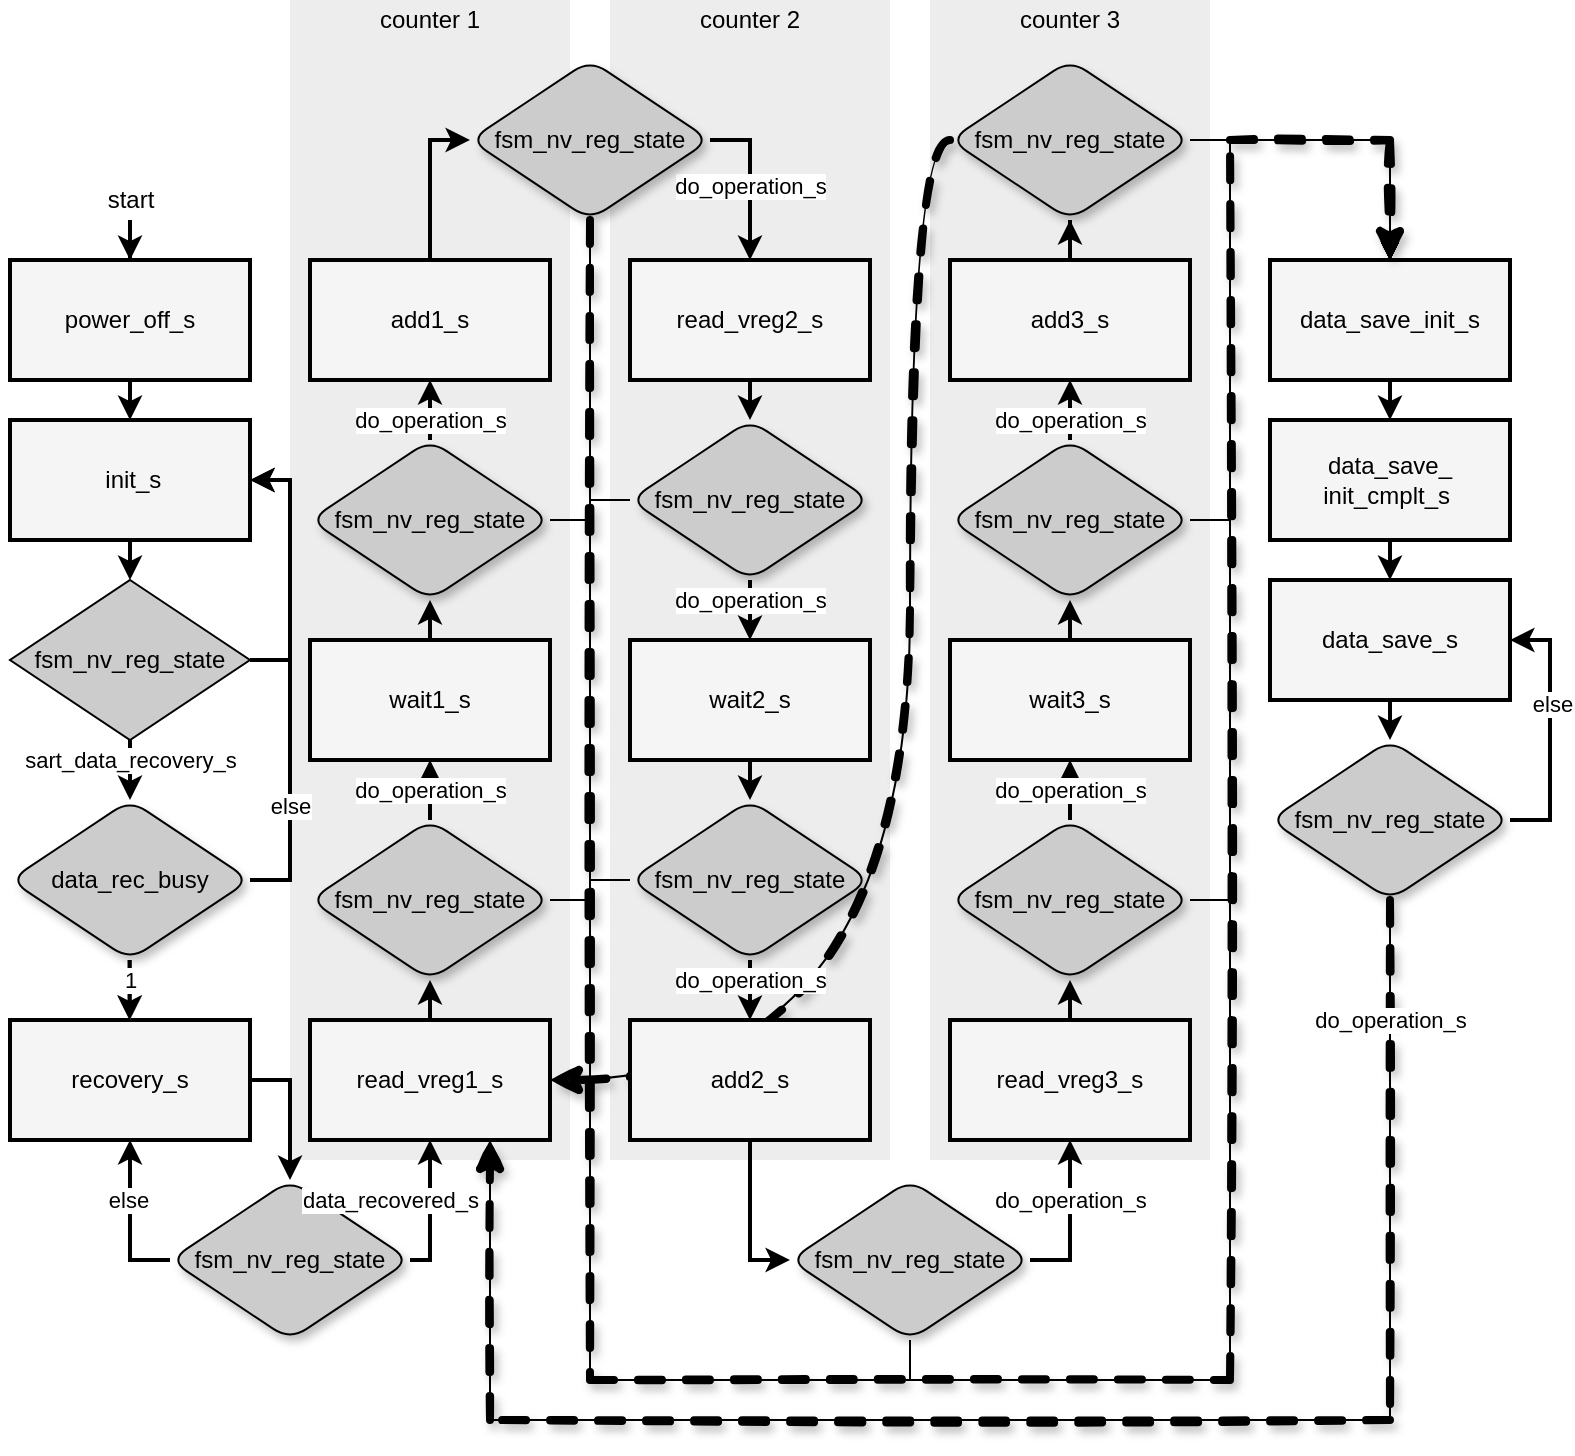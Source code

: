 <mxfile version="13.6.5" type="device"><diagram id="veQgUGdzjjCSgQUxPh3_" name="Page-1"><mxGraphModel dx="581" dy="157" grid="1" gridSize="10" guides="1" tooltips="1" connect="1" arrows="1" fold="1" page="0" pageScale="1" pageWidth="850" pageHeight="1100" math="0" shadow="0"><root><mxCell id="0"/><mxCell id="1" parent="0"/><mxCell id="B1tnjDC0k9R9kLT853IV-8" value="" style="rounded=0;whiteSpace=wrap;html=1;fontColor=#333333;strokeColor=none;fillColor=#EDEDED;" parent="1" vertex="1"><mxGeometry x="960" y="710" width="140" height="580" as="geometry"/></mxCell><mxCell id="B1tnjDC0k9R9kLT853IV-9" value="counter 3" style="text;html=1;strokeColor=none;fillColor=none;align=center;verticalAlign=middle;whiteSpace=wrap;rounded=0;" parent="1" vertex="1"><mxGeometry x="1000" y="710" width="60" height="20" as="geometry"/></mxCell><mxCell id="B1tnjDC0k9R9kLT853IV-3" value="" style="rounded=0;whiteSpace=wrap;html=1;fontColor=#333333;strokeColor=none;fillColor=#EDEDED;" parent="1" vertex="1"><mxGeometry x="800" y="710" width="140" height="580" as="geometry"/></mxCell><mxCell id="B1tnjDC0k9R9kLT853IV-4" value="counter 2" style="text;html=1;strokeColor=none;fillColor=none;align=center;verticalAlign=middle;whiteSpace=wrap;rounded=0;" parent="1" vertex="1"><mxGeometry x="840" y="710" width="60" height="20" as="geometry"/></mxCell><mxCell id="B1tnjDC0k9R9kLT853IV-1" value="" style="rounded=0;whiteSpace=wrap;html=1;fontColor=#333333;strokeColor=none;fillColor=#EDEDED;" parent="1" vertex="1"><mxGeometry x="640" y="710" width="140" height="580" as="geometry"/></mxCell><mxCell id="Et56aFSdR9FLlaN-y00i-80" style="edgeStyle=orthogonalEdgeStyle;rounded=0;orthogonalLoop=1;jettySize=auto;html=1;exitX=0;exitY=0.5;exitDx=0;exitDy=0;entryX=1;entryY=0.5;entryDx=0;entryDy=0;startArrow=none;startFill=0;endArrow=classic;endFill=1;strokeWidth=1;curved=1;" parent="1" source="Et56aFSdR9FLlaN-y00i-57" target="5BGmaOtm3OwSuDgJrnDo-12" edge="1"><mxGeometry relative="1" as="geometry"><Array as="points"><mxPoint x="950" y="780"/><mxPoint x="950" y="1250"/></Array></mxGeometry></mxCell><mxCell id="Et56aFSdR9FLlaN-y00i-79" style="edgeStyle=orthogonalEdgeStyle;rounded=0;orthogonalLoop=1;jettySize=auto;html=1;exitX=0.5;exitY=1;exitDx=0;exitDy=0;entryX=0.75;entryY=1;entryDx=0;entryDy=0;startArrow=none;startFill=0;endArrow=classic;endFill=1;strokeWidth=1;" parent="1" source="Et56aFSdR9FLlaN-y00i-72" target="5BGmaOtm3OwSuDgJrnDo-12" edge="1"><mxGeometry relative="1" as="geometry"><Array as="points"><mxPoint x="1190" y="1420"/><mxPoint x="740" y="1420"/></Array></mxGeometry></mxCell><mxCell id="Et56aFSdR9FLlaN-y00i-78" style="edgeStyle=orthogonalEdgeStyle;rounded=0;orthogonalLoop=1;jettySize=auto;html=1;exitX=0;exitY=0.5;exitDx=0;exitDy=0;startArrow=none;startFill=0;endArrow=classic;endFill=1;strokeWidth=2;" parent="1" source="Et56aFSdR9FLlaN-y00i-11" edge="1"><mxGeometry relative="1" as="geometry"><mxPoint x="560" y="1280" as="targetPoint"/></mxGeometry></mxCell><mxCell id="Et56aFSdR9FLlaN-y00i-61" style="rounded=0;orthogonalLoop=1;jettySize=auto;html=1;entryX=1;entryY=0.5;entryDx=0;entryDy=0;strokeWidth=4;edgeStyle=orthogonalEdgeStyle;curved=1;dashed=1;exitX=0;exitY=0.5;exitDx=0;exitDy=0;sketch=1;shadow=1;" parent="1" source="Et56aFSdR9FLlaN-y00i-57" target="5BGmaOtm3OwSuDgJrnDo-12" edge="1"><mxGeometry relative="1" as="geometry"><mxPoint x="960" y="800" as="sourcePoint"/><Array as="points"><mxPoint x="950" y="780"/><mxPoint x="950" y="1250"/></Array></mxGeometry></mxCell><mxCell id="Et56aFSdR9FLlaN-y00i-1" style="edgeStyle=orthogonalEdgeStyle;rounded=0;orthogonalLoop=1;jettySize=auto;html=1;exitX=0.5;exitY=1;exitDx=0;exitDy=0;entryX=0.5;entryY=0;entryDx=0;entryDy=0;strokeWidth=2;" parent="1" source="5BGmaOtm3OwSuDgJrnDo-1" target="5BGmaOtm3OwSuDgJrnDo-2" edge="1"><mxGeometry relative="1" as="geometry"/></mxCell><mxCell id="5BGmaOtm3OwSuDgJrnDo-1" value="power_off_s" style="rounded=0;whiteSpace=wrap;html=1;strokeWidth=2;fillColor=#f5f5f5;" parent="1" vertex="1"><mxGeometry x="500" y="840" width="120" height="60" as="geometry"/></mxCell><mxCell id="Et56aFSdR9FLlaN-y00i-3" style="edgeStyle=orthogonalEdgeStyle;rounded=0;orthogonalLoop=1;jettySize=auto;html=1;exitX=0.5;exitY=1;exitDx=0;exitDy=0;entryX=0.5;entryY=0;entryDx=0;entryDy=0;strokeWidth=2;" parent="1" source="5BGmaOtm3OwSuDgJrnDo-2" target="Et56aFSdR9FLlaN-y00i-2" edge="1"><mxGeometry relative="1" as="geometry"/></mxCell><mxCell id="5BGmaOtm3OwSuDgJrnDo-2" value="&lt;div&gt;&amp;nbsp;init_s&lt;/div&gt;" style="rounded=0;whiteSpace=wrap;html=1;strokeWidth=2;fillColor=#f5f5f5;" parent="1" vertex="1"><mxGeometry x="500" y="920" width="120" height="60" as="geometry"/></mxCell><mxCell id="Et56aFSdR9FLlaN-y00i-41" style="edgeStyle=orthogonalEdgeStyle;rounded=0;orthogonalLoop=1;jettySize=auto;html=1;exitX=0.5;exitY=1;exitDx=0;exitDy=0;entryX=0;entryY=0.5;entryDx=0;entryDy=0;strokeWidth=2;" parent="1" source="5BGmaOtm3OwSuDgJrnDo-6" target="Et56aFSdR9FLlaN-y00i-40" edge="1"><mxGeometry relative="1" as="geometry"/></mxCell><mxCell id="5BGmaOtm3OwSuDgJrnDo-6" value="&lt;div&gt;&lt;span&gt;add2_s&lt;/span&gt;&lt;/div&gt;" style="rounded=0;whiteSpace=wrap;html=1;strokeWidth=2;fillColor=#f5f5f5;" parent="1" vertex="1"><mxGeometry x="810" y="1220" width="120" height="60" as="geometry"/></mxCell><mxCell id="Et56aFSdR9FLlaN-y00i-26" style="edgeStyle=orthogonalEdgeStyle;rounded=0;orthogonalLoop=1;jettySize=auto;html=1;exitX=0.5;exitY=0;exitDx=0;exitDy=0;entryX=0;entryY=0.5;entryDx=0;entryDy=0;strokeWidth=2;" parent="1" source="5BGmaOtm3OwSuDgJrnDo-7" target="Et56aFSdR9FLlaN-y00i-25" edge="1"><mxGeometry relative="1" as="geometry"/></mxCell><mxCell id="5BGmaOtm3OwSuDgJrnDo-7" value="&lt;div&gt;&lt;span&gt;add1_s&lt;/span&gt;&lt;/div&gt;" style="rounded=0;whiteSpace=wrap;html=1;strokeWidth=2;fillColor=#f5f5f5;" parent="1" vertex="1"><mxGeometry x="650" y="840" width="120" height="60" as="geometry"/></mxCell><mxCell id="5BGmaOtm3OwSuDgJrnDo-9" value="&lt;div&gt;&lt;span&gt;wait2_s&lt;/span&gt;&lt;/div&gt;" style="rounded=0;whiteSpace=wrap;html=1;strokeWidth=2;fillColor=#f5f5f5;" parent="1" vertex="1"><mxGeometry x="810" y="1030" width="120" height="60" as="geometry"/></mxCell><mxCell id="Et56aFSdR9FLlaN-y00i-22" style="edgeStyle=orthogonalEdgeStyle;rounded=0;orthogonalLoop=1;jettySize=auto;html=1;exitX=0.5;exitY=0;exitDx=0;exitDy=0;entryX=0.5;entryY=1;entryDx=0;entryDy=0;strokeWidth=2;" parent="1" source="5BGmaOtm3OwSuDgJrnDo-10" target="Et56aFSdR9FLlaN-y00i-21" edge="1"><mxGeometry relative="1" as="geometry"/></mxCell><mxCell id="5BGmaOtm3OwSuDgJrnDo-10" value="&lt;div&gt;&lt;span&gt;wait1_s&lt;/span&gt;&lt;/div&gt;" style="rounded=0;whiteSpace=wrap;html=1;strokeWidth=2;fillColor=#f5f5f5;" parent="1" vertex="1"><mxGeometry x="650" y="1030" width="120" height="60" as="geometry"/></mxCell><mxCell id="Et56aFSdR9FLlaN-y00i-17" style="edgeStyle=orthogonalEdgeStyle;rounded=0;orthogonalLoop=1;jettySize=auto;html=1;exitX=0.5;exitY=0;exitDx=0;exitDy=0;entryX=0.5;entryY=1;entryDx=0;entryDy=0;strokeWidth=2;" parent="1" source="5BGmaOtm3OwSuDgJrnDo-12" target="Et56aFSdR9FLlaN-y00i-16" edge="1"><mxGeometry relative="1" as="geometry"/></mxCell><mxCell id="5BGmaOtm3OwSuDgJrnDo-12" value="&lt;div&gt;&lt;span&gt;read_vreg1_s&lt;/span&gt;&lt;br&gt;&lt;/div&gt;" style="rounded=0;whiteSpace=wrap;html=1;strokeWidth=2;fillColor=#f5f5f5;" parent="1" vertex="1"><mxGeometry x="650" y="1220" width="120" height="60" as="geometry"/></mxCell><mxCell id="Et56aFSdR9FLlaN-y00i-32" style="edgeStyle=orthogonalEdgeStyle;rounded=0;orthogonalLoop=1;jettySize=auto;html=1;exitX=0.5;exitY=1;exitDx=0;exitDy=0;entryX=0.5;entryY=0;entryDx=0;entryDy=0;strokeWidth=2;" parent="1" source="5BGmaOtm3OwSuDgJrnDo-13" target="Et56aFSdR9FLlaN-y00i-31" edge="1"><mxGeometry relative="1" as="geometry"/></mxCell><mxCell id="5BGmaOtm3OwSuDgJrnDo-13" value="&lt;div&gt;&lt;span&gt;read_vreg2_s&lt;/span&gt;&lt;/div&gt;" style="rounded=0;whiteSpace=wrap;html=1;strokeWidth=2;fillColor=#f5f5f5;" parent="1" vertex="1"><mxGeometry x="810" y="840" width="120" height="60" as="geometry"/></mxCell><mxCell id="Et56aFSdR9FLlaN-y00i-12" style="edgeStyle=orthogonalEdgeStyle;rounded=0;orthogonalLoop=1;jettySize=auto;html=1;exitX=1;exitY=0.5;exitDx=0;exitDy=0;entryX=0.5;entryY=0;entryDx=0;entryDy=0;strokeWidth=2;" parent="1" source="5BGmaOtm3OwSuDgJrnDo-14" target="Et56aFSdR9FLlaN-y00i-11" edge="1"><mxGeometry relative="1" as="geometry"/></mxCell><mxCell id="5BGmaOtm3OwSuDgJrnDo-14" value="&lt;div&gt;&lt;span&gt;recovery_s&lt;/span&gt;&lt;/div&gt;" style="rounded=0;whiteSpace=wrap;html=1;strokeWidth=2;fillColor=#f5f5f5;" parent="1" vertex="1"><mxGeometry x="500" y="1220" width="120" height="60" as="geometry"/></mxCell><mxCell id="Et56aFSdR9FLlaN-y00i-73" style="edgeStyle=orthogonalEdgeStyle;rounded=0;orthogonalLoop=1;jettySize=auto;html=1;exitX=0.5;exitY=1;exitDx=0;exitDy=0;entryX=0.5;entryY=0;entryDx=0;entryDy=0;startArrow=none;startFill=0;endArrow=classic;endFill=1;strokeWidth=2;" parent="1" source="5BGmaOtm3OwSuDgJrnDo-15" target="Et56aFSdR9FLlaN-y00i-72" edge="1"><mxGeometry relative="1" as="geometry"/></mxCell><mxCell id="5BGmaOtm3OwSuDgJrnDo-15" value="&lt;div&gt;&lt;span&gt;data_save_s&lt;/span&gt;&lt;br&gt;&lt;/div&gt;" style="rounded=0;whiteSpace=wrap;html=1;strokeWidth=2;fillColor=#f5f5f5;" parent="1" vertex="1"><mxGeometry x="1130" y="1000" width="120" height="60" as="geometry"/></mxCell><mxCell id="Et56aFSdR9FLlaN-y00i-71" style="edgeStyle=orthogonalEdgeStyle;rounded=0;orthogonalLoop=1;jettySize=auto;html=1;exitX=0.5;exitY=1;exitDx=0;exitDy=0;entryX=0.5;entryY=0;entryDx=0;entryDy=0;startArrow=none;startFill=0;endArrow=classic;endFill=1;strokeWidth=2;" parent="1" source="5BGmaOtm3OwSuDgJrnDo-16" target="5BGmaOtm3OwSuDgJrnDo-15" edge="1"><mxGeometry relative="1" as="geometry"/></mxCell><mxCell id="5BGmaOtm3OwSuDgJrnDo-16" value="&lt;div&gt;&lt;span&gt;data_save_&lt;/span&gt;&lt;/div&gt;&lt;div&gt;&lt;span&gt;init_cmplt_s&lt;/span&gt;&lt;span&gt;&amp;nbsp;&lt;/span&gt;&lt;/div&gt;" style="rounded=0;whiteSpace=wrap;html=1;strokeWidth=2;fillColor=#f5f5f5;" parent="1" vertex="1"><mxGeometry x="1130" y="920" width="120" height="60" as="geometry"/></mxCell><mxCell id="Et56aFSdR9FLlaN-y00i-70" style="edgeStyle=orthogonalEdgeStyle;rounded=0;orthogonalLoop=1;jettySize=auto;html=1;exitX=0.5;exitY=1;exitDx=0;exitDy=0;entryX=0.5;entryY=0;entryDx=0;entryDy=0;startArrow=none;startFill=0;endArrow=classic;endFill=1;strokeWidth=2;" parent="1" source="5BGmaOtm3OwSuDgJrnDo-17" target="5BGmaOtm3OwSuDgJrnDo-16" edge="1"><mxGeometry relative="1" as="geometry"/></mxCell><mxCell id="5BGmaOtm3OwSuDgJrnDo-17" value="&lt;div&gt;&lt;span&gt;data_save_init_s&lt;/span&gt;&lt;/div&gt;" style="rounded=0;whiteSpace=wrap;html=1;strokeWidth=2;fillColor=#f5f5f5;" parent="1" vertex="1"><mxGeometry x="1130" y="840" width="120" height="60" as="geometry"/></mxCell><mxCell id="Et56aFSdR9FLlaN-y00i-5" value="sart_data_recovery_s" style="edgeStyle=orthogonalEdgeStyle;rounded=0;orthogonalLoop=1;jettySize=auto;html=1;exitX=0.5;exitY=1;exitDx=0;exitDy=0;entryX=0.5;entryY=0;entryDx=0;entryDy=0;strokeWidth=2;" parent="1" source="Et56aFSdR9FLlaN-y00i-2" target="Et56aFSdR9FLlaN-y00i-4" edge="1"><mxGeometry x="-0.333" relative="1" as="geometry"><mxPoint as="offset"/></mxGeometry></mxCell><mxCell id="Et56aFSdR9FLlaN-y00i-6" style="edgeStyle=orthogonalEdgeStyle;rounded=0;orthogonalLoop=1;jettySize=auto;html=1;exitX=1;exitY=0.5;exitDx=0;exitDy=0;entryX=1;entryY=0.5;entryDx=0;entryDy=0;strokeWidth=2;" parent="1" source="Et56aFSdR9FLlaN-y00i-2" target="5BGmaOtm3OwSuDgJrnDo-2" edge="1"><mxGeometry relative="1" as="geometry"/></mxCell><mxCell id="Et56aFSdR9FLlaN-y00i-2" value="fsm_nv_reg_state" style="rhombus;whiteSpace=wrap;html=1;fillColor=#ccccccff;" parent="1" vertex="1"><mxGeometry x="500" y="1000" width="120" height="80" as="geometry"/></mxCell><mxCell id="Et56aFSdR9FLlaN-y00i-7" style="edgeStyle=orthogonalEdgeStyle;rounded=0;orthogonalLoop=1;jettySize=auto;html=1;exitX=1;exitY=0.5;exitDx=0;exitDy=0;strokeWidth=2;" parent="1" source="Et56aFSdR9FLlaN-y00i-4" edge="1"><mxGeometry relative="1" as="geometry"><mxPoint x="620.143" y="950" as="targetPoint"/><Array as="points"><mxPoint x="640" y="1150"/><mxPoint x="640" y="950"/></Array></mxGeometry></mxCell><mxCell id="Et56aFSdR9FLlaN-y00i-8" value="else" style="edgeLabel;html=1;align=center;verticalAlign=middle;resizable=0;points=[];labelBackgroundColor=#ffffff;" parent="Et56aFSdR9FLlaN-y00i-7" vertex="1" connectable="0"><mxGeometry x="0.312" relative="1" as="geometry"><mxPoint y="100" as="offset"/></mxGeometry></mxCell><mxCell id="Et56aFSdR9FLlaN-y00i-10" value="1" style="edgeStyle=orthogonalEdgeStyle;rounded=0;orthogonalLoop=1;jettySize=auto;html=1;exitX=0.5;exitY=1;exitDx=0;exitDy=0;entryX=0.5;entryY=0;entryDx=0;entryDy=0;strokeWidth=2;strokeColor=#666666;" parent="1" source="Et56aFSdR9FLlaN-y00i-4" target="5BGmaOtm3OwSuDgJrnDo-14" edge="1"><mxGeometry x="-0.333" relative="1" as="geometry"><mxPoint as="offset"/></mxGeometry></mxCell><mxCell id="Et56aFSdR9FLlaN-y00i-4" value="data_rec_busy" style="rhombus;whiteSpace=wrap;html=1;fillColor=#ccccccff;rounded=1;shadow=1;" parent="1" vertex="1"><mxGeometry x="500" y="1110" width="120" height="80" as="geometry"/></mxCell><mxCell id="Et56aFSdR9FLlaN-y00i-11" value="fsm_nv_reg_state" style="rhombus;whiteSpace=wrap;html=1;fillColor=#ccccccff;rounded=1;shadow=1;" parent="1" vertex="1"><mxGeometry x="580" y="1300" width="120" height="80" as="geometry"/></mxCell><mxCell id="Et56aFSdR9FLlaN-y00i-18" value="do_operation_s" style="edgeStyle=orthogonalEdgeStyle;rounded=0;orthogonalLoop=1;jettySize=auto;html=1;exitX=0.5;exitY=0;exitDx=0;exitDy=0;entryX=0.5;entryY=1;entryDx=0;entryDy=0;strokeWidth=2;" parent="1" source="Et56aFSdR9FLlaN-y00i-16" target="5BGmaOtm3OwSuDgJrnDo-10" edge="1"><mxGeometry relative="1" as="geometry"/></mxCell><mxCell id="Et56aFSdR9FLlaN-y00i-19" style="edgeStyle=orthogonalEdgeStyle;rounded=0;orthogonalLoop=1;jettySize=auto;html=1;exitX=1;exitY=0.5;exitDx=0;exitDy=0;strokeWidth=1;entryX=0.5;entryY=0;entryDx=0;entryDy=0;" parent="1" source="Et56aFSdR9FLlaN-y00i-16" target="5BGmaOtm3OwSuDgJrnDo-17" edge="1"><mxGeometry relative="1" as="geometry"><mxPoint x="820" y="1450.571" as="targetPoint"/><Array as="points"><mxPoint x="790" y="1160"/><mxPoint x="790" y="1400"/><mxPoint x="1110" y="1400"/><mxPoint x="1110" y="780"/><mxPoint x="1190" y="780"/></Array></mxGeometry></mxCell><mxCell id="Et56aFSdR9FLlaN-y00i-16" value="fsm_nv_reg_state" style="rhombus;whiteSpace=wrap;html=1;fillColor=#ccccccff;rounded=1;shadow=1;" parent="1" vertex="1"><mxGeometry x="650" y="1120" width="120" height="80" as="geometry"/></mxCell><mxCell id="Et56aFSdR9FLlaN-y00i-20" value="do_operation_s" style="edgeStyle=orthogonalEdgeStyle;rounded=0;orthogonalLoop=1;jettySize=auto;html=1;exitX=0.5;exitY=0;exitDx=0;exitDy=0;strokeWidth=2;entryX=0.5;entryY=1;entryDx=0;entryDy=0;" parent="1" source="Et56aFSdR9FLlaN-y00i-21" target="5BGmaOtm3OwSuDgJrnDo-7" edge="1"><mxGeometry x="-0.333" relative="1" as="geometry"><mxPoint x="890" y="930" as="targetPoint"/><mxPoint as="offset"/></mxGeometry></mxCell><mxCell id="Et56aFSdR9FLlaN-y00i-28" style="edgeStyle=orthogonalEdgeStyle;rounded=0;orthogonalLoop=1;jettySize=auto;html=1;exitX=1;exitY=0.5;exitDx=0;exitDy=0;strokeWidth=1;entryX=0.5;entryY=0;entryDx=0;entryDy=0;" parent="1" source="Et56aFSdR9FLlaN-y00i-21" target="5BGmaOtm3OwSuDgJrnDo-17" edge="1"><mxGeometry relative="1" as="geometry"><mxPoint x="790" y="1150" as="targetPoint"/><Array as="points"><mxPoint x="790" y="970"/><mxPoint x="790" y="1400"/><mxPoint x="1110" y="1400"/><mxPoint x="1110" y="780"/><mxPoint x="1190" y="780"/></Array></mxGeometry></mxCell><mxCell id="Et56aFSdR9FLlaN-y00i-21" value="fsm_nv_reg_state" style="rhombus;whiteSpace=wrap;html=1;fillColor=#ccccccff;rounded=1;shadow=1;" parent="1" vertex="1"><mxGeometry x="650" y="930" width="120" height="80" as="geometry"/></mxCell><mxCell id="Et56aFSdR9FLlaN-y00i-29" style="edgeStyle=orthogonalEdgeStyle;rounded=0;orthogonalLoop=1;jettySize=auto;html=1;exitX=1;exitY=0.5;exitDx=0;exitDy=0;entryX=0.5;entryY=0;entryDx=0;entryDy=0;strokeWidth=2;" parent="1" source="Et56aFSdR9FLlaN-y00i-25" target="5BGmaOtm3OwSuDgJrnDo-13" edge="1"><mxGeometry relative="1" as="geometry"/></mxCell><mxCell id="Et56aFSdR9FLlaN-y00i-30" value="do_operation_s" style="edgeLabel;html=1;align=center;verticalAlign=middle;resizable=0;points=[];" parent="Et56aFSdR9FLlaN-y00i-29" vertex="1" connectable="0"><mxGeometry x="0.065" y="-1" relative="1" as="geometry"><mxPoint x="1" as="offset"/></mxGeometry></mxCell><mxCell id="Et56aFSdR9FLlaN-y00i-81" style="edgeStyle=orthogonalEdgeStyle;rounded=0;orthogonalLoop=1;jettySize=auto;html=1;exitX=0.5;exitY=1;exitDx=0;exitDy=0;entryX=0.5;entryY=0;entryDx=0;entryDy=0;startArrow=none;startFill=0;endArrow=classic;endFill=1;strokeWidth=1;" parent="1" source="Et56aFSdR9FLlaN-y00i-25" target="5BGmaOtm3OwSuDgJrnDo-17" edge="1"><mxGeometry relative="1" as="geometry"><Array as="points"><mxPoint x="790" y="1400"/><mxPoint x="1110" y="1400"/><mxPoint x="1110" y="780"/><mxPoint x="1190" y="780"/></Array></mxGeometry></mxCell><mxCell id="Et56aFSdR9FLlaN-y00i-25" value="fsm_nv_reg_state" style="rhombus;whiteSpace=wrap;html=1;fillColor=#ccccccff;rounded=1;shadow=1;" parent="1" vertex="1"><mxGeometry x="730" y="740" width="120" height="80" as="geometry"/></mxCell><mxCell id="Et56aFSdR9FLlaN-y00i-33" value="do_operation_s" style="edgeStyle=orthogonalEdgeStyle;rounded=0;orthogonalLoop=1;jettySize=auto;html=1;exitX=0.5;exitY=1;exitDx=0;exitDy=0;entryX=0.5;entryY=0;entryDx=0;entryDy=0;strokeWidth=2;" parent="1" source="Et56aFSdR9FLlaN-y00i-31" target="5BGmaOtm3OwSuDgJrnDo-9" edge="1"><mxGeometry x="-0.333" relative="1" as="geometry"><mxPoint as="offset"/></mxGeometry></mxCell><mxCell id="Et56aFSdR9FLlaN-y00i-42" style="edgeStyle=orthogonalEdgeStyle;rounded=0;orthogonalLoop=1;jettySize=auto;html=1;exitX=0;exitY=0.5;exitDx=0;exitDy=0;strokeWidth=1;entryX=0.5;entryY=0;entryDx=0;entryDy=0;" parent="1" source="Et56aFSdR9FLlaN-y00i-31" target="5BGmaOtm3OwSuDgJrnDo-17" edge="1"><mxGeometry relative="1" as="geometry"><mxPoint x="790" y="970" as="targetPoint"/><Array as="points"><mxPoint x="790" y="960"/><mxPoint x="790" y="1400"/><mxPoint x="1110" y="1400"/><mxPoint x="1110" y="780"/><mxPoint x="1190" y="780"/></Array></mxGeometry></mxCell><mxCell id="Et56aFSdR9FLlaN-y00i-31" value="fsm_nv_reg_state" style="rhombus;whiteSpace=wrap;html=1;fillColor=#ccccccff;rounded=1;shadow=1;" parent="1" vertex="1"><mxGeometry x="810" y="920" width="120" height="80" as="geometry"/></mxCell><mxCell id="Et56aFSdR9FLlaN-y00i-36" style="edgeStyle=orthogonalEdgeStyle;rounded=0;orthogonalLoop=1;jettySize=auto;html=1;exitX=0.5;exitY=1;exitDx=0;exitDy=0;entryX=0.5;entryY=0;entryDx=0;entryDy=0;strokeWidth=2;" parent="1" source="5BGmaOtm3OwSuDgJrnDo-9" target="Et56aFSdR9FLlaN-y00i-39" edge="1"><mxGeometry relative="1" as="geometry"><mxPoint x="870" y="1090" as="sourcePoint"/></mxGeometry></mxCell><mxCell id="Et56aFSdR9FLlaN-y00i-37" value="do_operation_s" style="edgeStyle=orthogonalEdgeStyle;rounded=0;orthogonalLoop=1;jettySize=auto;html=1;exitX=0.5;exitY=1;exitDx=0;exitDy=0;entryX=0.5;entryY=0;entryDx=0;entryDy=0;strokeWidth=2;" parent="1" source="Et56aFSdR9FLlaN-y00i-39" target="5BGmaOtm3OwSuDgJrnDo-6" edge="1"><mxGeometry x="-0.333" relative="1" as="geometry"><mxPoint x="870" y="1220" as="targetPoint"/><mxPoint as="offset"/></mxGeometry></mxCell><mxCell id="Et56aFSdR9FLlaN-y00i-43" style="edgeStyle=orthogonalEdgeStyle;rounded=0;orthogonalLoop=1;jettySize=auto;html=1;exitX=0;exitY=0.5;exitDx=0;exitDy=0;strokeWidth=1;entryX=0.5;entryY=0;entryDx=0;entryDy=0;" parent="1" source="Et56aFSdR9FLlaN-y00i-39" target="5BGmaOtm3OwSuDgJrnDo-17" edge="1"><mxGeometry relative="1" as="geometry"><mxPoint x="790" y="1160" as="targetPoint"/><Array as="points"><mxPoint x="790" y="1150"/><mxPoint x="790" y="1400"/><mxPoint x="1110" y="1400"/><mxPoint x="1110" y="780"/><mxPoint x="1190" y="780"/></Array></mxGeometry></mxCell><mxCell id="Et56aFSdR9FLlaN-y00i-39" value="fsm_nv_reg_state" style="rhombus;whiteSpace=wrap;html=1;fillColor=#ccccccff;rounded=1;shadow=1;" parent="1" vertex="1"><mxGeometry x="810" y="1110" width="120" height="80" as="geometry"/></mxCell><mxCell id="Et56aFSdR9FLlaN-y00i-44" style="edgeStyle=orthogonalEdgeStyle;rounded=0;orthogonalLoop=1;jettySize=auto;html=1;exitX=0.5;exitY=1;exitDx=0;exitDy=0;strokeWidth=1;entryX=0.5;entryY=0;entryDx=0;entryDy=0;" parent="1" source="Et56aFSdR9FLlaN-y00i-40" target="5BGmaOtm3OwSuDgJrnDo-17" edge="1"><mxGeometry relative="1" as="geometry"><mxPoint x="800" y="1390" as="targetPoint"/><Array as="points"><mxPoint x="950" y="1400"/><mxPoint x="1110" y="1400"/><mxPoint x="1110" y="780"/><mxPoint x="1190" y="780"/></Array></mxGeometry></mxCell><mxCell id="Et56aFSdR9FLlaN-y00i-56" value="do_operation_s" style="edgeStyle=orthogonalEdgeStyle;rounded=0;orthogonalLoop=1;jettySize=auto;html=1;exitX=1;exitY=0.5;exitDx=0;exitDy=0;entryX=0.5;entryY=1;entryDx=0;entryDy=0;strokeWidth=2;" parent="1" source="Et56aFSdR9FLlaN-y00i-40" target="Et56aFSdR9FLlaN-y00i-49" edge="1"><mxGeometry x="0.25" relative="1" as="geometry"><mxPoint as="offset"/></mxGeometry></mxCell><mxCell id="Et56aFSdR9FLlaN-y00i-40" value="fsm_nv_reg_state" style="rhombus;whiteSpace=wrap;html=1;fillColor=#ccccccff;rounded=1;shadow=1;" parent="1" vertex="1"><mxGeometry x="890" y="1300" width="120" height="80" as="geometry"/></mxCell><mxCell id="Et56aFSdR9FLlaN-y00i-62" style="edgeStyle=orthogonalEdgeStyle;rounded=0;orthogonalLoop=1;jettySize=auto;html=1;exitX=0.5;exitY=0;exitDx=0;exitDy=0;strokeWidth=2;" parent="1" source="Et56aFSdR9FLlaN-y00i-45" target="Et56aFSdR9FLlaN-y00i-57" edge="1"><mxGeometry relative="1" as="geometry"/></mxCell><mxCell id="Et56aFSdR9FLlaN-y00i-45" value="&lt;div&gt;&lt;span&gt;add3_s&lt;/span&gt;&lt;/div&gt;" style="rounded=0;whiteSpace=wrap;html=1;strokeWidth=2;fillColor=#f5f5f5;" parent="1" vertex="1"><mxGeometry x="970" y="840" width="120" height="60" as="geometry"/></mxCell><mxCell id="Et56aFSdR9FLlaN-y00i-46" style="edgeStyle=orthogonalEdgeStyle;rounded=0;orthogonalLoop=1;jettySize=auto;html=1;exitX=0.5;exitY=0;exitDx=0;exitDy=0;entryX=0.5;entryY=1;entryDx=0;entryDy=0;strokeWidth=2;" parent="1" source="Et56aFSdR9FLlaN-y00i-47" target="Et56aFSdR9FLlaN-y00i-54" edge="1"><mxGeometry relative="1" as="geometry"/></mxCell><mxCell id="Et56aFSdR9FLlaN-y00i-47" value="&lt;div&gt;&lt;span&gt;wait3_s&lt;/span&gt;&lt;/div&gt;" style="rounded=0;whiteSpace=wrap;html=1;strokeWidth=2;fillColor=#f5f5f5;" parent="1" vertex="1"><mxGeometry x="970" y="1030" width="120" height="60" as="geometry"/></mxCell><mxCell id="Et56aFSdR9FLlaN-y00i-48" style="edgeStyle=orthogonalEdgeStyle;rounded=0;orthogonalLoop=1;jettySize=auto;html=1;exitX=0.5;exitY=0;exitDx=0;exitDy=0;entryX=0.5;entryY=1;entryDx=0;entryDy=0;strokeWidth=2;" parent="1" source="Et56aFSdR9FLlaN-y00i-49" target="Et56aFSdR9FLlaN-y00i-52" edge="1"><mxGeometry relative="1" as="geometry"/></mxCell><mxCell id="Et56aFSdR9FLlaN-y00i-49" value="&lt;div&gt;&lt;span&gt;read_vreg3_s&lt;/span&gt;&lt;br&gt;&lt;/div&gt;" style="rounded=0;whiteSpace=wrap;html=1;strokeWidth=2;fillColor=#f5f5f5;" parent="1" vertex="1"><mxGeometry x="970" y="1220" width="120" height="60" as="geometry"/></mxCell><mxCell id="Et56aFSdR9FLlaN-y00i-51" value="do_operation_s" style="edgeStyle=orthogonalEdgeStyle;rounded=0;orthogonalLoop=1;jettySize=auto;html=1;exitX=0.5;exitY=0;exitDx=0;exitDy=0;entryX=0.5;entryY=1;entryDx=0;entryDy=0;strokeWidth=2;" parent="1" source="Et56aFSdR9FLlaN-y00i-52" target="Et56aFSdR9FLlaN-y00i-47" edge="1"><mxGeometry relative="1" as="geometry"/></mxCell><mxCell id="Et56aFSdR9FLlaN-y00i-69" style="edgeStyle=orthogonalEdgeStyle;rounded=0;orthogonalLoop=1;jettySize=auto;html=1;exitX=1;exitY=0.5;exitDx=0;exitDy=0;entryX=0.5;entryY=0;entryDx=0;entryDy=0;startArrow=none;startFill=0;endArrow=classic;endFill=1;strokeWidth=1;" parent="1" source="Et56aFSdR9FLlaN-y00i-52" target="5BGmaOtm3OwSuDgJrnDo-17" edge="1"><mxGeometry relative="1" as="geometry"><Array as="points"><mxPoint x="1110" y="1160"/><mxPoint x="1110" y="780"/><mxPoint x="1190" y="780"/></Array></mxGeometry></mxCell><mxCell id="Et56aFSdR9FLlaN-y00i-52" value="fsm_nv_reg_state" style="rhombus;whiteSpace=wrap;html=1;fillColor=#ccccccff;strokeWidth=1;perimeterSpacing=0;shadow=1;rounded=1;" parent="1" vertex="1"><mxGeometry x="970" y="1120" width="120" height="80" as="geometry"/></mxCell><mxCell id="Et56aFSdR9FLlaN-y00i-53" value="do_operation_s" style="edgeStyle=orthogonalEdgeStyle;rounded=0;orthogonalLoop=1;jettySize=auto;html=1;exitX=0.5;exitY=0;exitDx=0;exitDy=0;strokeWidth=2;entryX=0.5;entryY=1;entryDx=0;entryDy=0;" parent="1" source="Et56aFSdR9FLlaN-y00i-54" target="Et56aFSdR9FLlaN-y00i-45" edge="1"><mxGeometry x="-0.333" relative="1" as="geometry"><mxPoint x="1210" y="930" as="targetPoint"/><mxPoint as="offset"/></mxGeometry></mxCell><mxCell id="Et56aFSdR9FLlaN-y00i-68" style="edgeStyle=orthogonalEdgeStyle;rounded=0;orthogonalLoop=1;jettySize=auto;html=1;exitX=1;exitY=0.5;exitDx=0;exitDy=0;startArrow=none;startFill=0;endArrow=classic;endFill=1;strokeWidth=1;entryX=0.5;entryY=0;entryDx=0;entryDy=0;" parent="1" source="Et56aFSdR9FLlaN-y00i-54" target="5BGmaOtm3OwSuDgJrnDo-17" edge="1"><mxGeometry relative="1" as="geometry"><mxPoint x="1030" y="1420" as="targetPoint"/><Array as="points"><mxPoint x="1110" y="970"/><mxPoint x="1110" y="780"/><mxPoint x="1190" y="780"/></Array></mxGeometry></mxCell><mxCell id="Et56aFSdR9FLlaN-y00i-54" value="fsm_nv_reg_state" style="rhombus;whiteSpace=wrap;html=1;fillColor=#ccccccff;shadow=1;rounded=1;sketch=0;" parent="1" vertex="1"><mxGeometry x="970" y="930" width="120" height="80" as="geometry"/></mxCell><mxCell id="Et56aFSdR9FLlaN-y00i-83" style="edgeStyle=orthogonalEdgeStyle;rounded=0;orthogonalLoop=1;jettySize=auto;html=1;exitX=1;exitY=0.5;exitDx=0;exitDy=0;entryX=0.5;entryY=0;entryDx=0;entryDy=0;startArrow=none;startFill=0;endArrow=classic;endFill=1;strokeWidth=1;" parent="1" source="Et56aFSdR9FLlaN-y00i-57" target="5BGmaOtm3OwSuDgJrnDo-17" edge="1"><mxGeometry relative="1" as="geometry"/></mxCell><mxCell id="Et56aFSdR9FLlaN-y00i-57" value="fsm_nv_reg_state" style="rhombus;whiteSpace=wrap;html=1;fillColor=#ccccccff;shadow=1;rounded=1;" parent="1" vertex="1"><mxGeometry x="970" y="740" width="120" height="80" as="geometry"/></mxCell><mxCell id="Et56aFSdR9FLlaN-y00i-65" style="edgeStyle=orthogonalEdgeStyle;rounded=0;orthogonalLoop=1;jettySize=auto;html=1;entryX=0.5;entryY=0;entryDx=0;entryDy=0;startArrow=none;startFill=0;endArrow=classic;endFill=1;strokeWidth=2;" parent="1" source="Et56aFSdR9FLlaN-y00i-64" target="5BGmaOtm3OwSuDgJrnDo-1" edge="1"><mxGeometry relative="1" as="geometry"/></mxCell><mxCell id="Et56aFSdR9FLlaN-y00i-64" value="start" style="text;html=1;align=center;verticalAlign=middle;resizable=0;points=[];autosize=1;" parent="1" vertex="1"><mxGeometry x="540" y="800" width="40" height="20" as="geometry"/></mxCell><mxCell id="Et56aFSdR9FLlaN-y00i-27" style="edgeStyle=orthogonalEdgeStyle;rounded=0;orthogonalLoop=1;jettySize=auto;html=1;strokeWidth=4;dashed=1;exitX=0.5;exitY=1;exitDx=0;exitDy=0;entryX=0.5;entryY=0;entryDx=0;entryDy=0;sketch=1;shadow=1;" parent="1" source="Et56aFSdR9FLlaN-y00i-25" target="5BGmaOtm3OwSuDgJrnDo-17" edge="1"><mxGeometry relative="1" as="geometry"><mxPoint x="1240" y="810" as="targetPoint"/><mxPoint x="800" y="830" as="sourcePoint"/><Array as="points"><mxPoint x="790" y="1400"/><mxPoint x="1110" y="1400"/><mxPoint x="1110" y="780"/><mxPoint x="1190" y="780"/></Array></mxGeometry></mxCell><mxCell id="Et56aFSdR9FLlaN-y00i-74" style="edgeStyle=orthogonalEdgeStyle;rounded=0;orthogonalLoop=1;jettySize=auto;html=1;entryX=0.75;entryY=1;entryDx=0;entryDy=0;startArrow=none;startFill=0;endArrow=classic;endFill=1;strokeWidth=4;dashed=1;exitX=0.5;exitY=1;exitDx=0;exitDy=0;sketch=1;shadow=1;" parent="1" source="Et56aFSdR9FLlaN-y00i-72" target="5BGmaOtm3OwSuDgJrnDo-12" edge="1"><mxGeometry relative="1" as="geometry"><mxPoint x="530" y="1470" as="sourcePoint"/><Array as="points"><mxPoint x="1190" y="1420"/><mxPoint x="740" y="1420"/></Array></mxGeometry></mxCell><mxCell id="Et56aFSdR9FLlaN-y00i-75" value="do_operation_s" style="edgeLabel;html=1;align=center;verticalAlign=middle;resizable=0;points=[];" parent="Et56aFSdR9FLlaN-y00i-74" vertex="1" connectable="0"><mxGeometry x="-0.296" relative="1" as="geometry"><mxPoint x="38.83" y="-200" as="offset"/></mxGeometry></mxCell><mxCell id="Et56aFSdR9FLlaN-y00i-76" style="edgeStyle=orthogonalEdgeStyle;rounded=0;orthogonalLoop=1;jettySize=auto;html=1;entryX=1;entryY=0.5;entryDx=0;entryDy=0;startArrow=none;startFill=0;endArrow=classic;endFill=1;strokeWidth=2;exitX=1;exitY=0.5;exitDx=0;exitDy=0;" parent="1" source="Et56aFSdR9FLlaN-y00i-72" target="5BGmaOtm3OwSuDgJrnDo-15" edge="1"><mxGeometry relative="1" as="geometry"><mxPoint x="750" y="1590" as="sourcePoint"/><Array as="points"><mxPoint x="1270" y="1120"/><mxPoint x="1270" y="1030"/></Array></mxGeometry></mxCell><mxCell id="Et56aFSdR9FLlaN-y00i-77" value="else" style="edgeLabel;html=1;align=center;verticalAlign=middle;resizable=0;points=[];" parent="Et56aFSdR9FLlaN-y00i-76" vertex="1" connectable="0"><mxGeometry x="0.201" y="-1" relative="1" as="geometry"><mxPoint as="offset"/></mxGeometry></mxCell><mxCell id="Et56aFSdR9FLlaN-y00i-72" value="fsm_nv_reg_state" style="rhombus;whiteSpace=wrap;html=1;fillColor=#ccccccff;rounded=1;shadow=1;" parent="1" vertex="1"><mxGeometry x="1130" y="1080" width="120" height="80" as="geometry"/></mxCell><mxCell id="Et56aFSdR9FLlaN-y00i-15" value="data_recovered_s" style="edgeStyle=orthogonalEdgeStyle;rounded=0;orthogonalLoop=1;jettySize=auto;html=1;exitX=1;exitY=0.5;exitDx=0;exitDy=0;entryX=0.5;entryY=1;entryDx=0;entryDy=0;strokeWidth=2;" parent="1" source="Et56aFSdR9FLlaN-y00i-11" target="5BGmaOtm3OwSuDgJrnDo-12" edge="1"><mxGeometry x="0.143" y="20" relative="1" as="geometry"><Array as="points"><mxPoint x="710" y="1340"/></Array><mxPoint as="offset"/></mxGeometry></mxCell><mxCell id="B1tnjDC0k9R9kLT853IV-2" value="counter 1" style="text;html=1;strokeColor=none;fillColor=none;align=center;verticalAlign=middle;whiteSpace=wrap;rounded=0;" parent="1" vertex="1"><mxGeometry x="680" y="710" width="60" height="20" as="geometry"/></mxCell><mxCell id="B1tnjDC0k9R9kLT853IV-12" value="1" style="edgeStyle=orthogonalEdgeStyle;rounded=0;orthogonalLoop=1;jettySize=auto;html=1;exitX=0.5;exitY=1;exitDx=0;exitDy=0;entryX=0.5;entryY=0;entryDx=0;entryDy=0;strokeWidth=2;" parent="1" edge="1"><mxGeometry x="-0.333" relative="1" as="geometry"><mxPoint as="offset"/><mxPoint x="559.76" y="1190" as="sourcePoint"/><mxPoint x="559.76" y="1220" as="targetPoint"/></mxGeometry></mxCell><mxCell id="RIyyH6EZVETveGLMlCO_-1" value="else" style="edgeLabel;html=1;align=center;verticalAlign=middle;resizable=0;points=[];" vertex="1" connectable="0" parent="1"><mxGeometry x="570" y="1319.71" as="geometry"><mxPoint x="-11" y="-10" as="offset"/></mxGeometry></mxCell></root></mxGraphModel></diagram></mxfile>